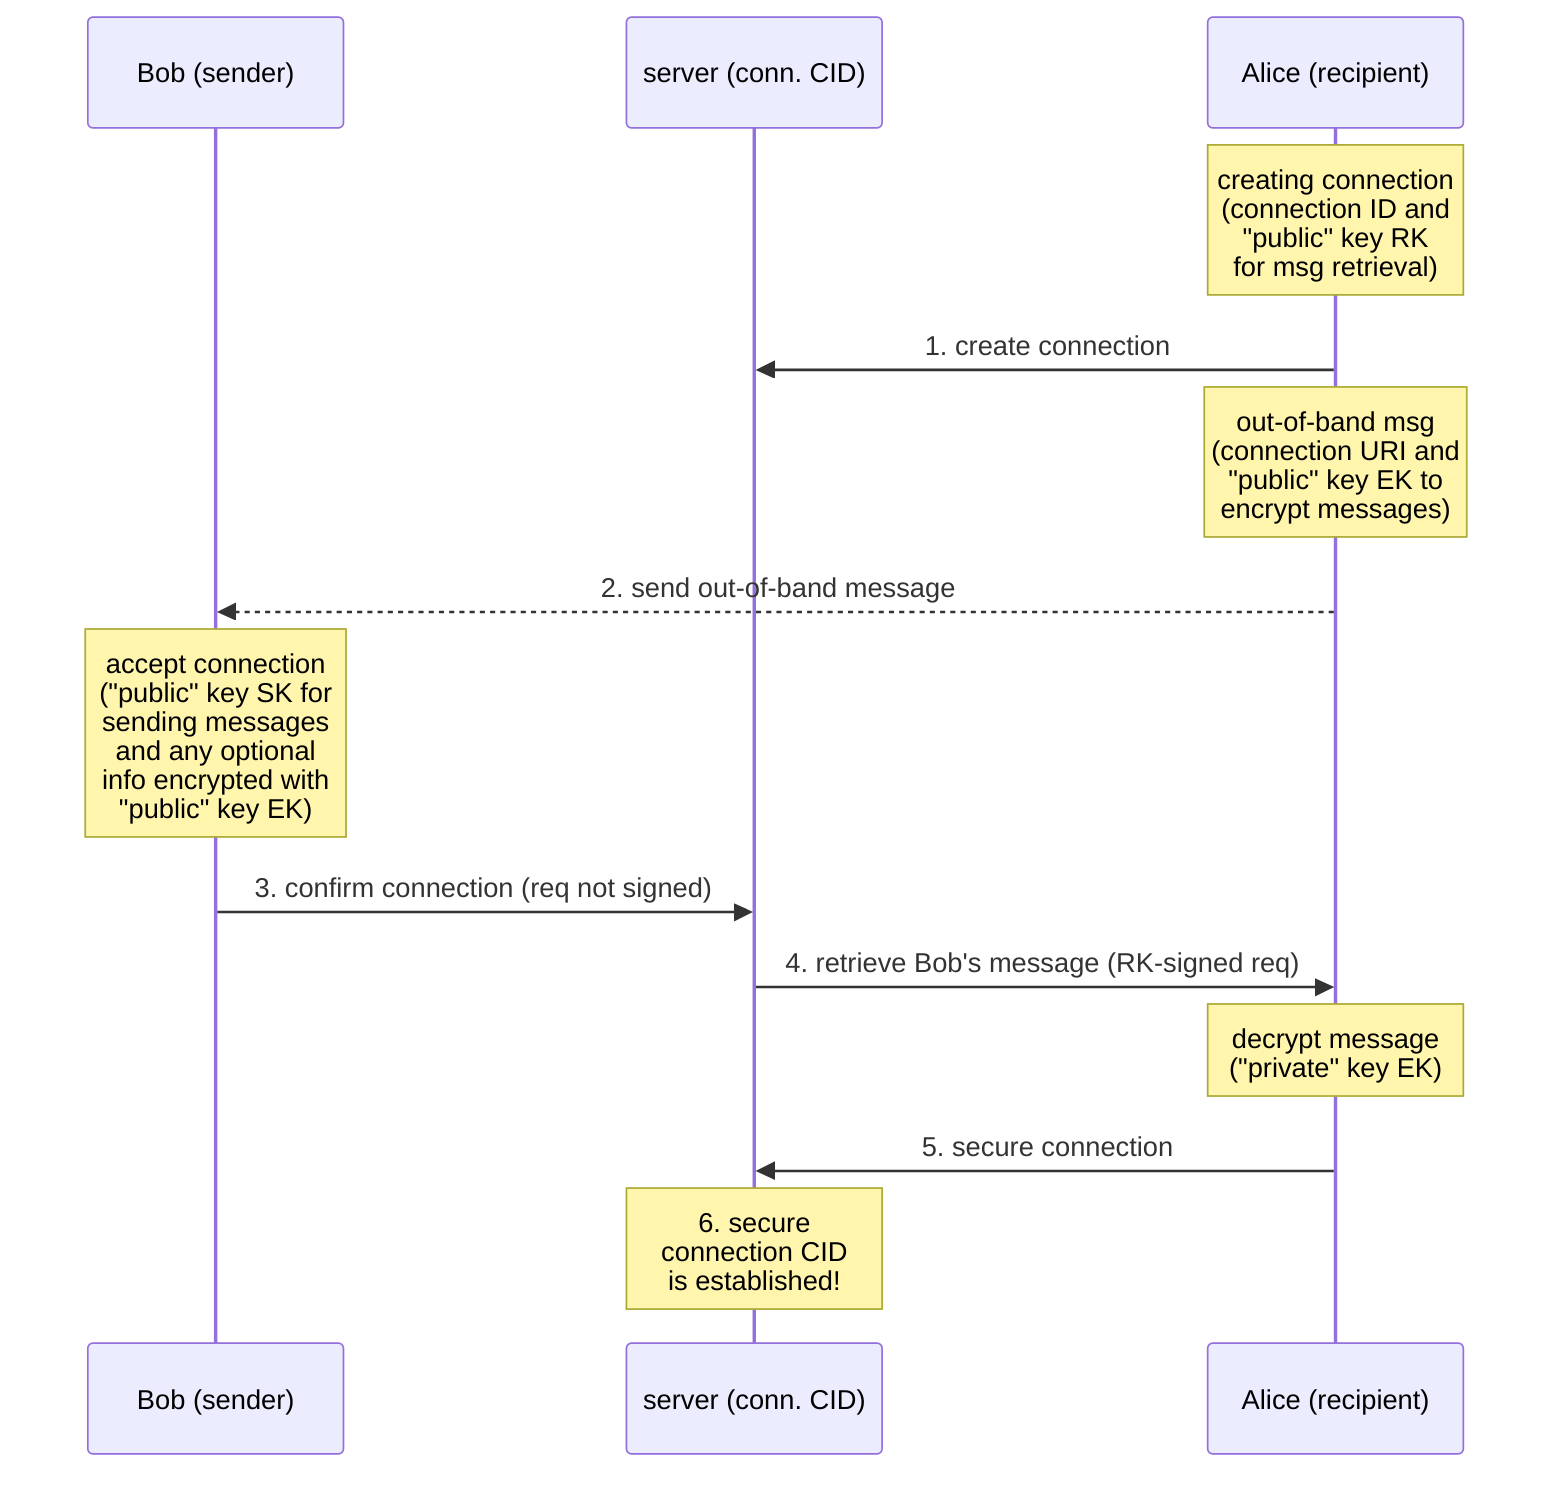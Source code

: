 sequenceDiagram
  participant B as Bob (sender)
  participant S as server (conn. CID)
  participant A as Alice (recipient)

  note over A: creating connection <br> (connection ID and <br> "public" key RK <br> for msg retrieval)
  A ->> S: 1. create connection

  note over A: out-of-band msg <br> (connection URI and <br> "public" key EK to <br> encrypt messages)
  A -->> B: 2. send out-of-band message

  note over B: accept connection <br> ("public" key SK for <br>  sending messages <br> and any optional <br> info encrypted with <br> "public" key EK)
  B ->> S: 3. confirm connection (req not signed)

  S ->> A: 4. retrieve Bob's message (RK-signed req)
  note over A: decrypt message <br> ("private" key EK)
  A ->> S: 5. secure connection

  note over S: 6. secure <br> connection CID <br> is established!